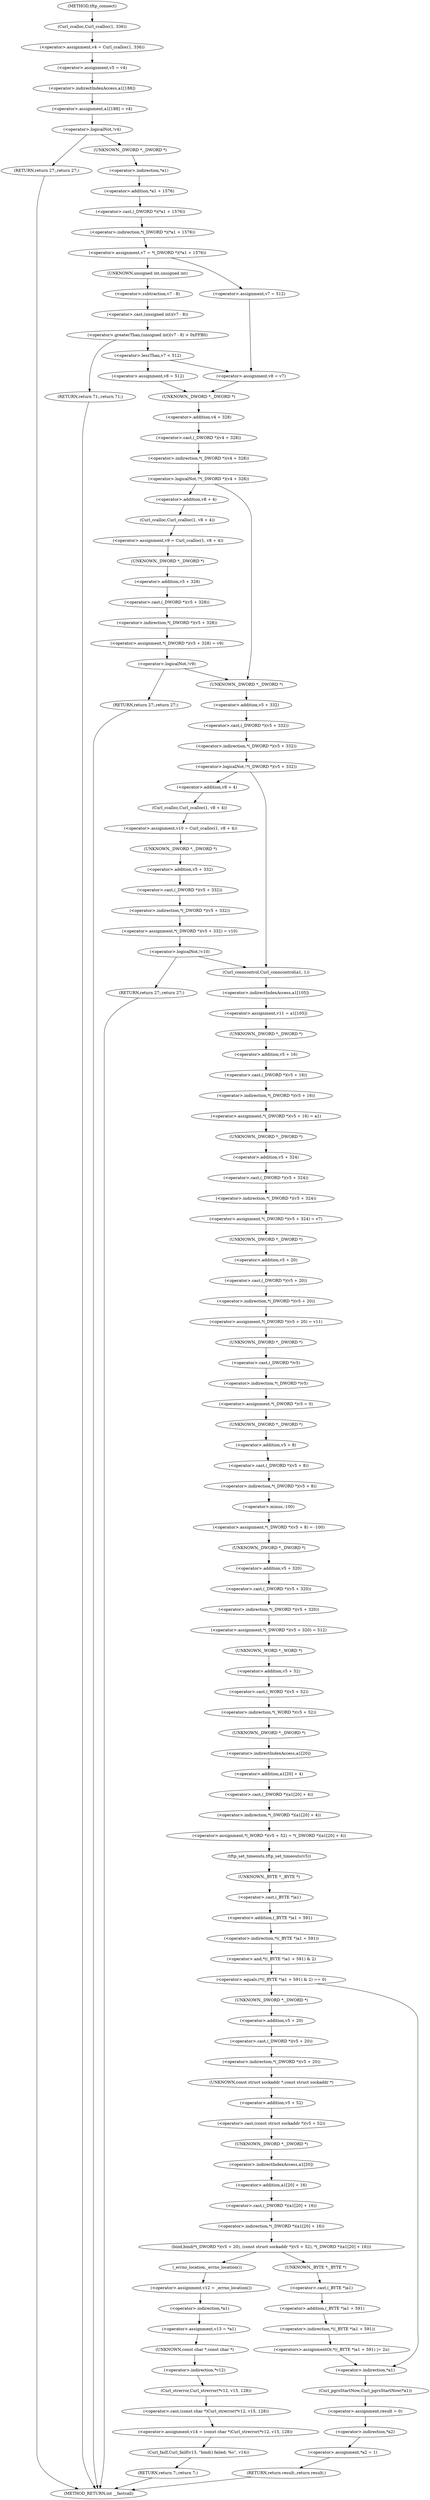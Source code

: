 digraph tftp_connect {  
"1000129" [label = "(<operator>.assignment,v4 = Curl_ccalloc(1, 336))" ]
"1000131" [label = "(Curl_ccalloc,Curl_ccalloc(1, 336))" ]
"1000134" [label = "(<operator>.assignment,v5 = v4)" ]
"1000137" [label = "(<operator>.assignment,a1[188] = v4)" ]
"1000138" [label = "(<operator>.indirectIndexAccess,a1[188])" ]
"1000143" [label = "(<operator>.logicalNot,!v4)" ]
"1000145" [label = "(RETURN,return 27;,return 27;)" ]
"1000147" [label = "(<operator>.assignment,v7 = *(_DWORD *)(*a1 + 1576))" ]
"1000149" [label = "(<operator>.indirection,*(_DWORD *)(*a1 + 1576))" ]
"1000150" [label = "(<operator>.cast,(_DWORD *)(*a1 + 1576))" ]
"1000151" [label = "(UNKNOWN,_DWORD *,_DWORD *)" ]
"1000152" [label = "(<operator>.addition,*a1 + 1576)" ]
"1000153" [label = "(<operator>.indirection,*a1)" ]
"1000160" [label = "(<operator>.greaterThan,(unsigned int)(v7 - 8) > 0xFFB0)" ]
"1000161" [label = "(<operator>.cast,(unsigned int)(v7 - 8))" ]
"1000162" [label = "(UNKNOWN,unsigned int,unsigned int)" ]
"1000163" [label = "(<operator>.subtraction,v7 - 8)" ]
"1000167" [label = "(RETURN,return 71;,return 71;)" ]
"1000170" [label = "(<operator>.lessThan,v7 < 512)" ]
"1000174" [label = "(<operator>.assignment,v8 = 512)" ]
"1000180" [label = "(<operator>.assignment,v7 = 512)" ]
"1000183" [label = "(<operator>.assignment,v8 = v7)" ]
"1000188" [label = "(<operator>.logicalNot,!*(_DWORD *)(v4 + 328))" ]
"1000189" [label = "(<operator>.indirection,*(_DWORD *)(v4 + 328))" ]
"1000190" [label = "(<operator>.cast,(_DWORD *)(v4 + 328))" ]
"1000191" [label = "(UNKNOWN,_DWORD *,_DWORD *)" ]
"1000192" [label = "(<operator>.addition,v4 + 328)" ]
"1000196" [label = "(<operator>.assignment,v9 = Curl_ccalloc(1, v8 + 4))" ]
"1000198" [label = "(Curl_ccalloc,Curl_ccalloc(1, v8 + 4))" ]
"1000200" [label = "(<operator>.addition,v8 + 4)" ]
"1000203" [label = "(<operator>.assignment,*(_DWORD *)(v5 + 328) = v9)" ]
"1000204" [label = "(<operator>.indirection,*(_DWORD *)(v5 + 328))" ]
"1000205" [label = "(<operator>.cast,(_DWORD *)(v5 + 328))" ]
"1000206" [label = "(UNKNOWN,_DWORD *,_DWORD *)" ]
"1000207" [label = "(<operator>.addition,v5 + 328)" ]
"1000212" [label = "(<operator>.logicalNot,!v9)" ]
"1000214" [label = "(RETURN,return 27;,return 27;)" ]
"1000217" [label = "(<operator>.logicalNot,!*(_DWORD *)(v5 + 332))" ]
"1000218" [label = "(<operator>.indirection,*(_DWORD *)(v5 + 332))" ]
"1000219" [label = "(<operator>.cast,(_DWORD *)(v5 + 332))" ]
"1000220" [label = "(UNKNOWN,_DWORD *,_DWORD *)" ]
"1000221" [label = "(<operator>.addition,v5 + 332)" ]
"1000225" [label = "(<operator>.assignment,v10 = Curl_ccalloc(1, v8 + 4))" ]
"1000227" [label = "(Curl_ccalloc,Curl_ccalloc(1, v8 + 4))" ]
"1000229" [label = "(<operator>.addition,v8 + 4)" ]
"1000232" [label = "(<operator>.assignment,*(_DWORD *)(v5 + 332) = v10)" ]
"1000233" [label = "(<operator>.indirection,*(_DWORD *)(v5 + 332))" ]
"1000234" [label = "(<operator>.cast,(_DWORD *)(v5 + 332))" ]
"1000235" [label = "(UNKNOWN,_DWORD *,_DWORD *)" ]
"1000236" [label = "(<operator>.addition,v5 + 332)" ]
"1000241" [label = "(<operator>.logicalNot,!v10)" ]
"1000243" [label = "(RETURN,return 27;,return 27;)" ]
"1000245" [label = "(Curl_conncontrol,Curl_conncontrol(a1, 1))" ]
"1000248" [label = "(<operator>.assignment,v11 = a1[105])" ]
"1000250" [label = "(<operator>.indirectIndexAccess,a1[105])" ]
"1000253" [label = "(<operator>.assignment,*(_DWORD *)(v5 + 16) = a1)" ]
"1000254" [label = "(<operator>.indirection,*(_DWORD *)(v5 + 16))" ]
"1000255" [label = "(<operator>.cast,(_DWORD *)(v5 + 16))" ]
"1000256" [label = "(UNKNOWN,_DWORD *,_DWORD *)" ]
"1000257" [label = "(<operator>.addition,v5 + 16)" ]
"1000261" [label = "(<operator>.assignment,*(_DWORD *)(v5 + 324) = v7)" ]
"1000262" [label = "(<operator>.indirection,*(_DWORD *)(v5 + 324))" ]
"1000263" [label = "(<operator>.cast,(_DWORD *)(v5 + 324))" ]
"1000264" [label = "(UNKNOWN,_DWORD *,_DWORD *)" ]
"1000265" [label = "(<operator>.addition,v5 + 324)" ]
"1000269" [label = "(<operator>.assignment,*(_DWORD *)(v5 + 20) = v11)" ]
"1000270" [label = "(<operator>.indirection,*(_DWORD *)(v5 + 20))" ]
"1000271" [label = "(<operator>.cast,(_DWORD *)(v5 + 20))" ]
"1000272" [label = "(UNKNOWN,_DWORD *,_DWORD *)" ]
"1000273" [label = "(<operator>.addition,v5 + 20)" ]
"1000277" [label = "(<operator>.assignment,*(_DWORD *)v5 = 0)" ]
"1000278" [label = "(<operator>.indirection,*(_DWORD *)v5)" ]
"1000279" [label = "(<operator>.cast,(_DWORD *)v5)" ]
"1000280" [label = "(UNKNOWN,_DWORD *,_DWORD *)" ]
"1000283" [label = "(<operator>.assignment,*(_DWORD *)(v5 + 8) = -100)" ]
"1000284" [label = "(<operator>.indirection,*(_DWORD *)(v5 + 8))" ]
"1000285" [label = "(<operator>.cast,(_DWORD *)(v5 + 8))" ]
"1000286" [label = "(UNKNOWN,_DWORD *,_DWORD *)" ]
"1000287" [label = "(<operator>.addition,v5 + 8)" ]
"1000290" [label = "(<operator>.minus,-100)" ]
"1000292" [label = "(<operator>.assignment,*(_DWORD *)(v5 + 320) = 512)" ]
"1000293" [label = "(<operator>.indirection,*(_DWORD *)(v5 + 320))" ]
"1000294" [label = "(<operator>.cast,(_DWORD *)(v5 + 320))" ]
"1000295" [label = "(UNKNOWN,_DWORD *,_DWORD *)" ]
"1000296" [label = "(<operator>.addition,v5 + 320)" ]
"1000300" [label = "(<operator>.assignment,*(_WORD *)(v5 + 52) = *(_DWORD *)(a1[20] + 4))" ]
"1000301" [label = "(<operator>.indirection,*(_WORD *)(v5 + 52))" ]
"1000302" [label = "(<operator>.cast,(_WORD *)(v5 + 52))" ]
"1000303" [label = "(UNKNOWN,_WORD *,_WORD *)" ]
"1000304" [label = "(<operator>.addition,v5 + 52)" ]
"1000307" [label = "(<operator>.indirection,*(_DWORD *)(a1[20] + 4))" ]
"1000308" [label = "(<operator>.cast,(_DWORD *)(a1[20] + 4))" ]
"1000309" [label = "(UNKNOWN,_DWORD *,_DWORD *)" ]
"1000310" [label = "(<operator>.addition,a1[20] + 4)" ]
"1000311" [label = "(<operator>.indirectIndexAccess,a1[20])" ]
"1000315" [label = "(tftp_set_timeouts,tftp_set_timeouts(v5))" ]
"1000318" [label = "(<operator>.equals,(*((_BYTE *)a1 + 591) & 2) == 0)" ]
"1000319" [label = "(<operator>.and,*((_BYTE *)a1 + 591) & 2)" ]
"1000320" [label = "(<operator>.indirection,*((_BYTE *)a1 + 591))" ]
"1000321" [label = "(<operator>.addition,(_BYTE *)a1 + 591)" ]
"1000322" [label = "(<operator>.cast,(_BYTE *)a1)" ]
"1000323" [label = "(UNKNOWN,_BYTE *,_BYTE *)" ]
"1000330" [label = "(bind,bind(*(_DWORD *)(v5 + 20), (const struct sockaddr *)(v5 + 52), *(_DWORD *)(a1[20] + 16)))" ]
"1000331" [label = "(<operator>.indirection,*(_DWORD *)(v5 + 20))" ]
"1000332" [label = "(<operator>.cast,(_DWORD *)(v5 + 20))" ]
"1000333" [label = "(UNKNOWN,_DWORD *,_DWORD *)" ]
"1000334" [label = "(<operator>.addition,v5 + 20)" ]
"1000337" [label = "(<operator>.cast,(const struct sockaddr *)(v5 + 52))" ]
"1000338" [label = "(UNKNOWN,const struct sockaddr *,const struct sockaddr *)" ]
"1000339" [label = "(<operator>.addition,v5 + 52)" ]
"1000342" [label = "(<operator>.indirection,*(_DWORD *)(a1[20] + 16))" ]
"1000343" [label = "(<operator>.cast,(_DWORD *)(a1[20] + 16))" ]
"1000344" [label = "(UNKNOWN,_DWORD *,_DWORD *)" ]
"1000345" [label = "(<operator>.addition,a1[20] + 16)" ]
"1000346" [label = "(<operator>.indirectIndexAccess,a1[20])" ]
"1000351" [label = "(<operator>.assignment,v12 = _errno_location())" ]
"1000353" [label = "(_errno_location,_errno_location())" ]
"1000354" [label = "(<operator>.assignment,v13 = *a1)" ]
"1000356" [label = "(<operator>.indirection,*a1)" ]
"1000358" [label = "(<operator>.assignment,v14 = (const char *)Curl_strerror(*v12, v15, 128))" ]
"1000360" [label = "(<operator>.cast,(const char *)Curl_strerror(*v12, v15, 128))" ]
"1000361" [label = "(UNKNOWN,const char *,const char *)" ]
"1000362" [label = "(Curl_strerror,Curl_strerror(*v12, v15, 128))" ]
"1000363" [label = "(<operator>.indirection,*v12)" ]
"1000367" [label = "(Curl_failf,Curl_failf(v13, \"bind() failed; %s\", v14))" ]
"1000371" [label = "(RETURN,return 7;,return 7;)" ]
"1000373" [label = "(<operators>.assignmentOr,*((_BYTE *)a1 + 591) |= 2u)" ]
"1000374" [label = "(<operator>.indirection,*((_BYTE *)a1 + 591))" ]
"1000375" [label = "(<operator>.addition,(_BYTE *)a1 + 591)" ]
"1000376" [label = "(<operator>.cast,(_BYTE *)a1)" ]
"1000377" [label = "(UNKNOWN,_BYTE *,_BYTE *)" ]
"1000381" [label = "(Curl_pgrsStartNow,Curl_pgrsStartNow(*a1))" ]
"1000382" [label = "(<operator>.indirection,*a1)" ]
"1000384" [label = "(<operator>.assignment,result = 0)" ]
"1000387" [label = "(<operator>.assignment,*a2 = 1)" ]
"1000388" [label = "(<operator>.indirection,*a2)" ]
"1000391" [label = "(RETURN,return result;,return result;)" ]
"1000113" [label = "(METHOD,tftp_connect)" ]
"1000393" [label = "(METHOD_RETURN,int __fastcall)" ]
  "1000129" -> "1000134" 
  "1000131" -> "1000129" 
  "1000134" -> "1000138" 
  "1000137" -> "1000143" 
  "1000138" -> "1000137" 
  "1000143" -> "1000145" 
  "1000143" -> "1000151" 
  "1000145" -> "1000393" 
  "1000147" -> "1000162" 
  "1000147" -> "1000180" 
  "1000149" -> "1000147" 
  "1000150" -> "1000149" 
  "1000151" -> "1000153" 
  "1000152" -> "1000150" 
  "1000153" -> "1000152" 
  "1000160" -> "1000167" 
  "1000160" -> "1000170" 
  "1000161" -> "1000160" 
  "1000162" -> "1000163" 
  "1000163" -> "1000161" 
  "1000167" -> "1000393" 
  "1000170" -> "1000174" 
  "1000170" -> "1000183" 
  "1000174" -> "1000191" 
  "1000180" -> "1000183" 
  "1000183" -> "1000191" 
  "1000188" -> "1000220" 
  "1000188" -> "1000200" 
  "1000189" -> "1000188" 
  "1000190" -> "1000189" 
  "1000191" -> "1000192" 
  "1000192" -> "1000190" 
  "1000196" -> "1000206" 
  "1000198" -> "1000196" 
  "1000200" -> "1000198" 
  "1000203" -> "1000212" 
  "1000204" -> "1000203" 
  "1000205" -> "1000204" 
  "1000206" -> "1000207" 
  "1000207" -> "1000205" 
  "1000212" -> "1000220" 
  "1000212" -> "1000214" 
  "1000214" -> "1000393" 
  "1000217" -> "1000229" 
  "1000217" -> "1000245" 
  "1000218" -> "1000217" 
  "1000219" -> "1000218" 
  "1000220" -> "1000221" 
  "1000221" -> "1000219" 
  "1000225" -> "1000235" 
  "1000227" -> "1000225" 
  "1000229" -> "1000227" 
  "1000232" -> "1000241" 
  "1000233" -> "1000232" 
  "1000234" -> "1000233" 
  "1000235" -> "1000236" 
  "1000236" -> "1000234" 
  "1000241" -> "1000243" 
  "1000241" -> "1000245" 
  "1000243" -> "1000393" 
  "1000245" -> "1000250" 
  "1000248" -> "1000256" 
  "1000250" -> "1000248" 
  "1000253" -> "1000264" 
  "1000254" -> "1000253" 
  "1000255" -> "1000254" 
  "1000256" -> "1000257" 
  "1000257" -> "1000255" 
  "1000261" -> "1000272" 
  "1000262" -> "1000261" 
  "1000263" -> "1000262" 
  "1000264" -> "1000265" 
  "1000265" -> "1000263" 
  "1000269" -> "1000280" 
  "1000270" -> "1000269" 
  "1000271" -> "1000270" 
  "1000272" -> "1000273" 
  "1000273" -> "1000271" 
  "1000277" -> "1000286" 
  "1000278" -> "1000277" 
  "1000279" -> "1000278" 
  "1000280" -> "1000279" 
  "1000283" -> "1000295" 
  "1000284" -> "1000290" 
  "1000285" -> "1000284" 
  "1000286" -> "1000287" 
  "1000287" -> "1000285" 
  "1000290" -> "1000283" 
  "1000292" -> "1000303" 
  "1000293" -> "1000292" 
  "1000294" -> "1000293" 
  "1000295" -> "1000296" 
  "1000296" -> "1000294" 
  "1000300" -> "1000315" 
  "1000301" -> "1000309" 
  "1000302" -> "1000301" 
  "1000303" -> "1000304" 
  "1000304" -> "1000302" 
  "1000307" -> "1000300" 
  "1000308" -> "1000307" 
  "1000309" -> "1000311" 
  "1000310" -> "1000308" 
  "1000311" -> "1000310" 
  "1000315" -> "1000323" 
  "1000318" -> "1000333" 
  "1000318" -> "1000382" 
  "1000319" -> "1000318" 
  "1000320" -> "1000319" 
  "1000321" -> "1000320" 
  "1000322" -> "1000321" 
  "1000323" -> "1000322" 
  "1000330" -> "1000377" 
  "1000330" -> "1000353" 
  "1000331" -> "1000338" 
  "1000332" -> "1000331" 
  "1000333" -> "1000334" 
  "1000334" -> "1000332" 
  "1000337" -> "1000344" 
  "1000338" -> "1000339" 
  "1000339" -> "1000337" 
  "1000342" -> "1000330" 
  "1000343" -> "1000342" 
  "1000344" -> "1000346" 
  "1000345" -> "1000343" 
  "1000346" -> "1000345" 
  "1000351" -> "1000356" 
  "1000353" -> "1000351" 
  "1000354" -> "1000361" 
  "1000356" -> "1000354" 
  "1000358" -> "1000367" 
  "1000360" -> "1000358" 
  "1000361" -> "1000363" 
  "1000362" -> "1000360" 
  "1000363" -> "1000362" 
  "1000367" -> "1000371" 
  "1000371" -> "1000393" 
  "1000373" -> "1000382" 
  "1000374" -> "1000373" 
  "1000375" -> "1000374" 
  "1000376" -> "1000375" 
  "1000377" -> "1000376" 
  "1000381" -> "1000384" 
  "1000382" -> "1000381" 
  "1000384" -> "1000388" 
  "1000387" -> "1000391" 
  "1000388" -> "1000387" 
  "1000391" -> "1000393" 
  "1000113" -> "1000131" 
}
